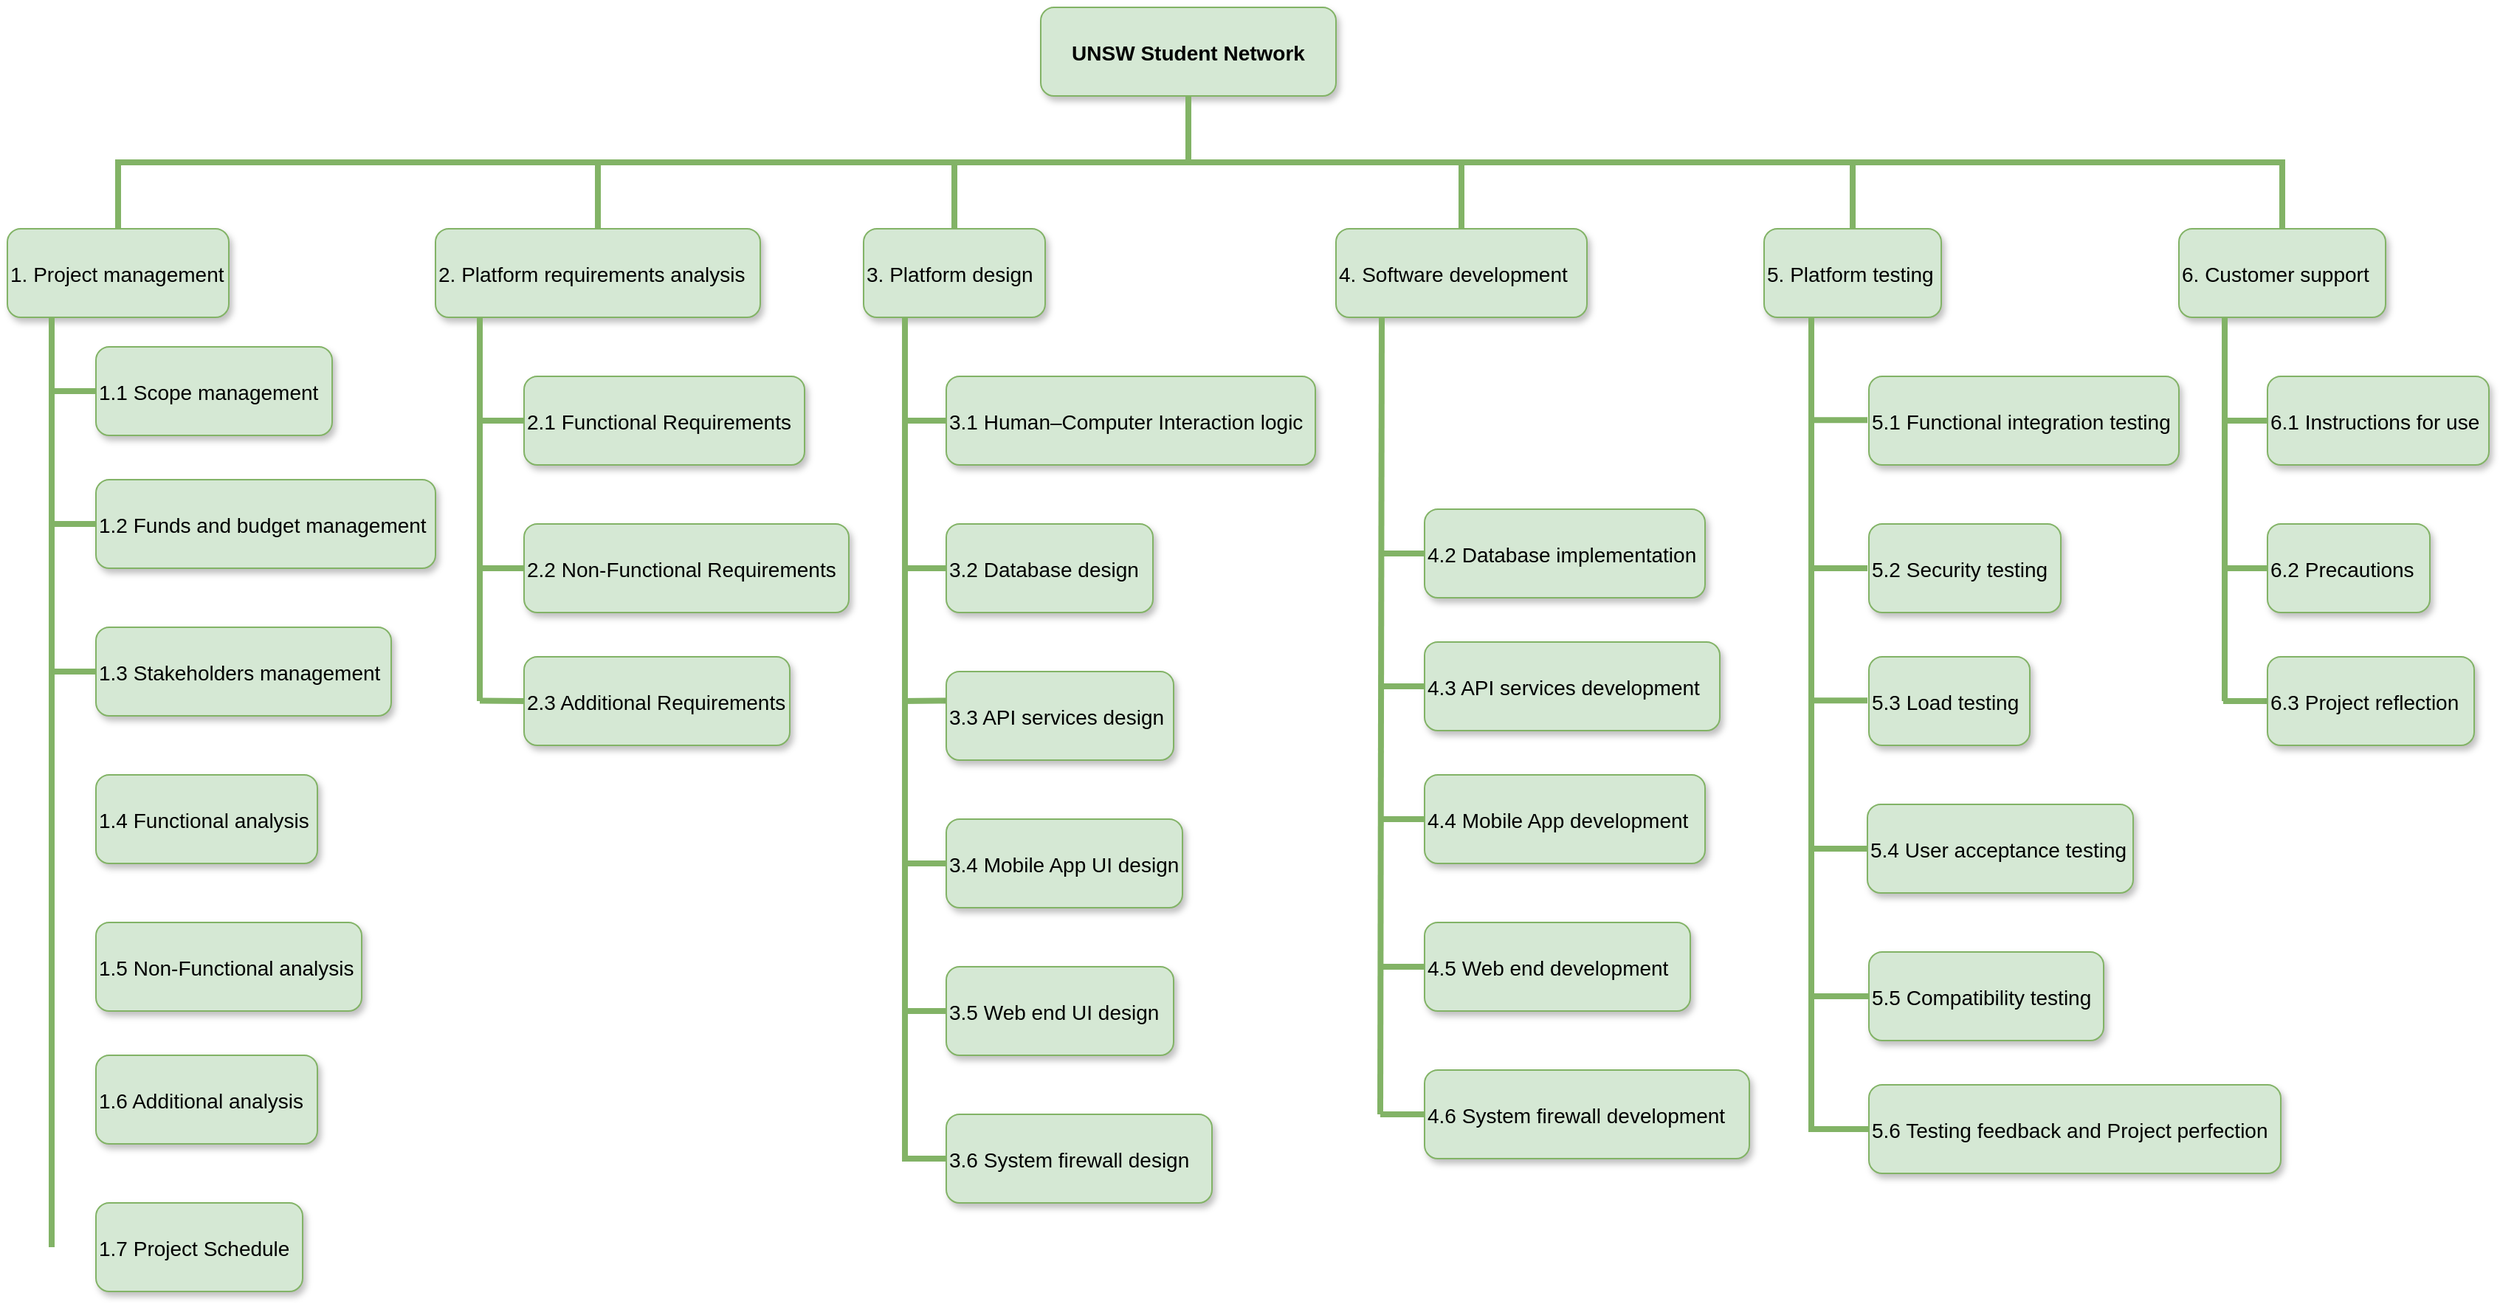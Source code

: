 <mxfile version="21.8.2" type="github">
  <diagram name="Page-1" id="97916047-d0de-89f5-080d-49f4d83e522f">
    <mxGraphModel dx="1434" dy="782" grid="1" gridSize="10" guides="1" tooltips="1" connect="1" arrows="1" fold="1" page="1" pageScale="1.5" pageWidth="1169" pageHeight="827" background="none" math="0" shadow="0">
      <root>
        <mxCell id="0" />
        <mxCell id="1" parent="0" />
        <mxCell id="2" value="UNSW Student Network" style="rounded=1;fillColor=#d5e8d4;strokeColor=#82b366;shadow=1;fontStyle=1;fontSize=14;align=center;" parent="1" vertex="1">
          <mxGeometry x="710" y="180" width="200" height="60" as="geometry" />
        </mxCell>
        <mxCell id="5" value="3. Platform design" style="rounded=1;fillColor=#d5e8d4;strokeColor=#82b366;shadow=1;fontStyle=0;fontSize=14;align=left;" parent="1" vertex="1">
          <mxGeometry x="590" y="330" width="123" height="60" as="geometry" />
        </mxCell>
        <mxCell id="6" value="1. Project management" style="rounded=1;fillColor=#d5e8d4;strokeColor=#82b366;shadow=1;fontStyle=0;fontSize=14;align=left;" parent="1" vertex="1">
          <mxGeometry x="10" y="330" width="150" height="60" as="geometry" />
        </mxCell>
        <mxCell id="spksn7wkr87Tgkmr4TmV-58" value="" style="elbow=vertical;strokeWidth=4;endArrow=none;endFill=0;fontStyle=0;strokeColor=#82b366;fillColor=#d5e8d4;exitX=0.5;exitY=1;exitDx=0;exitDy=0;edgeStyle=orthogonalEdgeStyle;align=left;" parent="1" edge="1">
          <mxGeometry x="22" y="165.5" width="100" height="100" as="geometry">
            <mxPoint x="40" y="390" as="sourcePoint" />
            <mxPoint x="40" y="1020" as="targetPoint" />
          </mxGeometry>
        </mxCell>
        <mxCell id="spksn7wkr87Tgkmr4TmV-60" value="1.1 Scope management" style="rounded=1;fillColor=#d5e8d4;strokeColor=#82B366;shadow=1;fontStyle=0;fontSize=14;align=left;" parent="1" vertex="1">
          <mxGeometry x="70" y="410" width="160" height="60" as="geometry" />
        </mxCell>
        <mxCell id="spksn7wkr87Tgkmr4TmV-61" value="" style="endArrow=none;html=1;rounded=1;entryX=0;entryY=0.5;entryDx=0;entryDy=0;strokeColor=#82B366;strokeWidth=4;endFill=0;fontStyle=0;align=left;" parent="1" target="spksn7wkr87Tgkmr4TmV-60" edge="1">
          <mxGeometry width="50" height="50" relative="1" as="geometry">
            <mxPoint x="40" y="440" as="sourcePoint" />
            <mxPoint x="130" y="540" as="targetPoint" />
          </mxGeometry>
        </mxCell>
        <mxCell id="spksn7wkr87Tgkmr4TmV-62" value="1.2 Funds and budget management" style="rounded=1;fillColor=#d5e8d4;strokeColor=#82B366;shadow=1;fontStyle=0;fontSize=14;align=left;" parent="1" vertex="1">
          <mxGeometry x="70" y="500" width="230" height="60" as="geometry" />
        </mxCell>
        <mxCell id="spksn7wkr87Tgkmr4TmV-63" value="" style="endArrow=none;html=1;rounded=1;entryX=0;entryY=0.5;entryDx=0;entryDy=0;strokeColor=#82B366;strokeWidth=4;endFill=0;fontStyle=0;align=left;" parent="1" target="spksn7wkr87Tgkmr4TmV-62" edge="1">
          <mxGeometry width="50" height="50" relative="1" as="geometry">
            <mxPoint x="40" y="530" as="sourcePoint" />
            <mxPoint x="100" y="450" as="targetPoint" />
          </mxGeometry>
        </mxCell>
        <mxCell id="spksn7wkr87Tgkmr4TmV-64" value="1.3 Stakeholders management" style="rounded=1;fillColor=#d5e8d4;strokeColor=#82B366;shadow=1;fontStyle=0;fontSize=14;align=left;" parent="1" vertex="1">
          <mxGeometry x="70" y="600" width="200" height="60" as="geometry" />
        </mxCell>
        <mxCell id="spksn7wkr87Tgkmr4TmV-65" value="" style="endArrow=none;html=1;rounded=1;entryX=0;entryY=0.5;entryDx=0;entryDy=0;strokeColor=#82B366;strokeWidth=4;endFill=0;fontStyle=0;align=left;" parent="1" target="spksn7wkr87Tgkmr4TmV-64" edge="1">
          <mxGeometry width="50" height="50" relative="1" as="geometry">
            <mxPoint x="40" y="630" as="sourcePoint" />
            <mxPoint x="100" y="540" as="targetPoint" />
          </mxGeometry>
        </mxCell>
        <mxCell id="spksn7wkr87Tgkmr4TmV-66" value="1.7 Project Schedule" style="rounded=1;fillColor=#d5e8d4;strokeColor=#82B366;shadow=1;fontStyle=0;fontSize=14;align=left;" parent="1" vertex="1">
          <mxGeometry x="70" y="990" width="140" height="60" as="geometry" />
        </mxCell>
        <mxCell id="spksn7wkr87Tgkmr4TmV-72" value="" style="endArrow=none;html=1;rounded=1;strokeColor=#82B366;strokeWidth=4;endFill=0;exitX=0.5;exitY=1;exitDx=0;exitDy=0;fontStyle=0;align=left;" parent="1" edge="1">
          <mxGeometry width="50" height="50" relative="1" as="geometry">
            <mxPoint x="618" y="390" as="sourcePoint" />
            <mxPoint x="618" y="960" as="targetPoint" />
          </mxGeometry>
        </mxCell>
        <mxCell id="spksn7wkr87Tgkmr4TmV-74" value="3.5 Web end UI design" style="rounded=1;fillColor=#d5e8d4;strokeColor=#82B366;shadow=1;fontStyle=0;fontSize=14;align=left;" parent="1" vertex="1">
          <mxGeometry x="646" y="830" width="154" height="60" as="geometry" />
        </mxCell>
        <mxCell id="spksn7wkr87Tgkmr4TmV-75" value="3.2 Database design" style="rounded=1;fillColor=#d5e8d4;strokeColor=#82B366;shadow=1;fontStyle=0;fontSize=14;align=left;" parent="1" vertex="1">
          <mxGeometry x="646" y="530" width="140" height="60" as="geometry" />
        </mxCell>
        <mxCell id="spksn7wkr87Tgkmr4TmV-76" value="3.4 Mobile App UI design" style="rounded=1;fillColor=#d5e8d4;strokeColor=#82B366;shadow=1;fontStyle=0;fontSize=14;align=left;" parent="1" vertex="1">
          <mxGeometry x="646" y="730" width="160" height="60" as="geometry" />
        </mxCell>
        <mxCell id="spksn7wkr87Tgkmr4TmV-77" value="2. Platform requirements analysis" style="rounded=1;fillColor=#d5e8d4;strokeColor=#82b366;shadow=1;fontStyle=0;fontSize=14;align=left;" parent="1" vertex="1">
          <mxGeometry x="300" y="330" width="220" height="60" as="geometry" />
        </mxCell>
        <mxCell id="spksn7wkr87Tgkmr4TmV-78" style="edgeStyle=orthogonalEdgeStyle;rounded=0;orthogonalLoop=1;jettySize=auto;html=1;exitX=0.5;exitY=1;exitDx=0;exitDy=0;fontStyle=0;align=left;" parent="1" edge="1">
          <mxGeometry relative="1" as="geometry">
            <mxPoint x="180" y="870" as="sourcePoint" />
            <mxPoint x="180" y="870" as="targetPoint" />
          </mxGeometry>
        </mxCell>
        <mxCell id="spksn7wkr87Tgkmr4TmV-79" value="3.1 Human–Computer Interaction logic" style="rounded=1;fillColor=#d5e8d4;strokeColor=#82B366;shadow=1;fontStyle=0;fontSize=14;align=left;" parent="1" vertex="1">
          <mxGeometry x="646" y="430" width="250" height="60" as="geometry" />
        </mxCell>
        <mxCell id="spksn7wkr87Tgkmr4TmV-80" value="3.6 System firewall design" style="rounded=1;fillColor=#d5e8d4;strokeColor=#82B366;shadow=1;fontStyle=0;fontSize=14;align=left;" parent="1" vertex="1">
          <mxGeometry x="646" y="930" width="180" height="60" as="geometry" />
        </mxCell>
        <mxCell id="spksn7wkr87Tgkmr4TmV-81" value="2.1 Functional Requirements " style="rounded=1;fillColor=#d5e8d4;strokeColor=#82B366;shadow=1;fontStyle=0;fontSize=14;align=left;" parent="1" vertex="1">
          <mxGeometry x="360" y="430" width="190" height="60" as="geometry" />
        </mxCell>
        <mxCell id="spksn7wkr87Tgkmr4TmV-82" value="2.2 Non-Functional Requirements" style="rounded=1;fillColor=#d5e8d4;strokeColor=#82B366;shadow=1;fontStyle=0;fontSize=14;align=left;" parent="1" vertex="1">
          <mxGeometry x="360" y="530" width="220" height="60" as="geometry" />
        </mxCell>
        <mxCell id="spksn7wkr87Tgkmr4TmV-83" value="2.3 Additional Requirements " style="rounded=1;fillColor=#d5e8d4;strokeColor=#82B366;shadow=1;fontStyle=0;fontSize=14;align=left;" parent="1" vertex="1">
          <mxGeometry x="360" y="620" width="180" height="60" as="geometry" />
        </mxCell>
        <mxCell id="spksn7wkr87Tgkmr4TmV-86" value="4. Software development" style="rounded=1;fillColor=#d5e8d4;strokeColor=#82b366;shadow=1;fontStyle=0;fontSize=14;align=left;" parent="1" vertex="1">
          <mxGeometry x="910" y="330" width="170" height="60" as="geometry" />
        </mxCell>
        <mxCell id="spksn7wkr87Tgkmr4TmV-87" value="4.6 System firewall development" style="rounded=1;fillColor=#d5e8d4;strokeColor=#82b366;shadow=1;fontStyle=0;fontSize=14;align=left;" parent="1" vertex="1">
          <mxGeometry x="970" y="900" width="220" height="60" as="geometry" />
        </mxCell>
        <mxCell id="spksn7wkr87Tgkmr4TmV-88" value="" style="endArrow=none;html=1;rounded=1;strokeColor=#82B366;strokeWidth=4;endFill=0;exitX=0.25;exitY=1;exitDx=0;exitDy=0;fontStyle=0;align=left;" parent="1" edge="1">
          <mxGeometry width="50" height="50" relative="1" as="geometry">
            <mxPoint x="330" y="390" as="sourcePoint" />
            <mxPoint x="330" y="650" as="targetPoint" />
          </mxGeometry>
        </mxCell>
        <mxCell id="spksn7wkr87Tgkmr4TmV-94" value="" style="endArrow=none;html=1;rounded=1;strokeColor=#82B366;strokeWidth=4;endFill=0;entryX=0;entryY=0.5;entryDx=0;entryDy=0;fontStyle=0;align=left;" parent="1" target="spksn7wkr87Tgkmr4TmV-82" edge="1">
          <mxGeometry width="50" height="50" relative="1" as="geometry">
            <mxPoint x="330" y="560" as="sourcePoint" />
            <mxPoint x="350" y="570" as="targetPoint" />
          </mxGeometry>
        </mxCell>
        <mxCell id="spksn7wkr87Tgkmr4TmV-95" value="" style="endArrow=none;html=1;rounded=1;entryX=0;entryY=0.5;entryDx=0;entryDy=0;strokeColor=#82B366;strokeWidth=4;endFill=0;fontStyle=0;align=left;" parent="1" target="spksn7wkr87Tgkmr4TmV-81" edge="1">
          <mxGeometry width="50" height="50" relative="1" as="geometry">
            <mxPoint x="330" y="460" as="sourcePoint" />
            <mxPoint x="350" y="470" as="targetPoint" />
          </mxGeometry>
        </mxCell>
        <mxCell id="spksn7wkr87Tgkmr4TmV-96" value="" style="endArrow=none;html=1;rounded=1;strokeColor=#82B366;strokeWidth=4;endFill=0;entryX=0;entryY=0.5;entryDx=0;entryDy=0;fontStyle=0;align=left;" parent="1" target="spksn7wkr87Tgkmr4TmV-83" edge="1">
          <mxGeometry width="50" height="50" relative="1" as="geometry">
            <mxPoint x="330" y="649.71" as="sourcePoint" />
            <mxPoint x="350" y="670" as="targetPoint" />
          </mxGeometry>
        </mxCell>
        <mxCell id="spksn7wkr87Tgkmr4TmV-97" value="4.5 Web end development" style="rounded=1;fillColor=#d5e8d4;strokeColor=#82B366;shadow=1;fontStyle=0;fontSize=14;align=left;" parent="1" vertex="1">
          <mxGeometry x="970" y="800" width="180" height="60" as="geometry" />
        </mxCell>
        <mxCell id="spksn7wkr87Tgkmr4TmV-98" value="" style="endArrow=none;html=1;rounded=1;strokeColor=#82B366;strokeWidth=4;endFill=0;exitX=0.25;exitY=1;exitDx=0;exitDy=0;fontStyle=0;align=left;" parent="1" edge="1">
          <mxGeometry width="50" height="50" relative="1" as="geometry">
            <mxPoint x="941.0" y="390" as="sourcePoint" />
            <mxPoint x="940" y="930" as="targetPoint" />
          </mxGeometry>
        </mxCell>
        <mxCell id="spksn7wkr87Tgkmr4TmV-99" value="4.4 Mobile App development" style="rounded=1;fillColor=#d5e8d4;strokeColor=#82B366;shadow=1;fontStyle=0;fontSize=14;align=left;" parent="1" vertex="1">
          <mxGeometry x="970" y="700" width="190" height="60" as="geometry" />
        </mxCell>
        <mxCell id="spksn7wkr87Tgkmr4TmV-100" value="4.2 Database implementation" style="rounded=1;fillColor=#d5e8d4;strokeColor=#82B366;shadow=1;fontStyle=0;fontSize=14;align=left;" parent="1" vertex="1">
          <mxGeometry x="970" y="520" width="190" height="60" as="geometry" />
        </mxCell>
        <mxCell id="spksn7wkr87Tgkmr4TmV-103" value="5. Platform testing" style="rounded=1;fillColor=#d5e8d4;strokeColor=#82b366;shadow=1;fontStyle=0;fontSize=14;align=left;" parent="1" vertex="1">
          <mxGeometry x="1200" y="330" width="120" height="60" as="geometry" />
        </mxCell>
        <mxCell id="spksn7wkr87Tgkmr4TmV-104" value="5.1 Functional integration testing" style="rounded=1;fillColor=#d5e8d4;strokeColor=#82b366;shadow=1;fontStyle=0;fontSize=14;align=left;" parent="1" vertex="1">
          <mxGeometry x="1271" y="430" width="210" height="60" as="geometry" />
        </mxCell>
        <mxCell id="spksn7wkr87Tgkmr4TmV-105" value="" style="endArrow=none;html=1;rounded=1;strokeColor=#82B366;strokeWidth=4;endFill=0;exitX=0.25;exitY=1;exitDx=0;exitDy=0;fontStyle=0;align=left;" parent="1" edge="1">
          <mxGeometry width="50" height="50" relative="1" as="geometry">
            <mxPoint x="1232" y="390" as="sourcePoint" />
            <mxPoint x="1232" y="940" as="targetPoint" />
          </mxGeometry>
        </mxCell>
        <mxCell id="spksn7wkr87Tgkmr4TmV-106" value="5.2 Security testing" style="rounded=1;fillColor=#d5e8d4;strokeColor=#82b366;shadow=1;fontStyle=0;fontSize=14;align=left;" parent="1" vertex="1">
          <mxGeometry x="1271" y="530" width="130" height="60" as="geometry" />
        </mxCell>
        <mxCell id="spksn7wkr87Tgkmr4TmV-107" value="5.3 Load testing" style="rounded=1;fillColor=#d5e8d4;strokeColor=#82b366;shadow=1;fontStyle=0;fontSize=14;align=left;" parent="1" vertex="1">
          <mxGeometry x="1271" y="620" width="109" height="60" as="geometry" />
        </mxCell>
        <mxCell id="spksn7wkr87Tgkmr4TmV-108" value="5.4 User acceptance testing" style="rounded=1;fillColor=#d5e8d4;strokeColor=#82b366;shadow=1;fontStyle=0;fontSize=14;align=left;" parent="1" vertex="1">
          <mxGeometry x="1270" y="720" width="180" height="60" as="geometry" />
        </mxCell>
        <mxCell id="spksn7wkr87Tgkmr4TmV-111" value="" style="endArrow=none;html=1;rounded=1;entryX=0;entryY=0.5;entryDx=0;entryDy=0;strokeColor=#82B366;strokeWidth=4;endFill=0;fontStyle=0;align=left;" parent="1" target="spksn7wkr87Tgkmr4TmV-79" edge="1">
          <mxGeometry width="50" height="50" relative="1" as="geometry">
            <mxPoint x="616" y="460" as="sourcePoint" />
            <mxPoint x="636" y="470" as="targetPoint" />
          </mxGeometry>
        </mxCell>
        <mxCell id="spksn7wkr87Tgkmr4TmV-112" value="" style="endArrow=none;html=1;rounded=1;entryX=0;entryY=0.5;entryDx=0;entryDy=0;strokeColor=#82B366;strokeWidth=4;endFill=0;fontStyle=0;align=left;" parent="1" target="spksn7wkr87Tgkmr4TmV-75" edge="1">
          <mxGeometry width="50" height="50" relative="1" as="geometry">
            <mxPoint x="616" y="560" as="sourcePoint" />
            <mxPoint x="648" y="550" as="targetPoint" />
          </mxGeometry>
        </mxCell>
        <mxCell id="spksn7wkr87Tgkmr4TmV-113" value="" style="endArrow=none;html=1;rounded=1;entryX=0;entryY=0.5;entryDx=0;entryDy=0;strokeColor=#82B366;strokeWidth=4;endFill=0;fontStyle=0;align=left;" parent="1" edge="1">
          <mxGeometry width="50" height="50" relative="1" as="geometry">
            <mxPoint x="616" y="650" as="sourcePoint" />
            <mxPoint x="646" y="649.73" as="targetPoint" />
          </mxGeometry>
        </mxCell>
        <mxCell id="spksn7wkr87Tgkmr4TmV-127" value="6. Customer support" style="rounded=1;fillColor=#d5e8d4;strokeColor=#82b366;shadow=1;fontStyle=0;fontSize=14;align=left;" parent="1" vertex="1">
          <mxGeometry x="1481" y="330" width="140" height="60" as="geometry" />
        </mxCell>
        <mxCell id="spksn7wkr87Tgkmr4TmV-129" value="6.1 Instructions for use" style="rounded=1;fillColor=#d5e8d4;strokeColor=#82B366;shadow=1;fontStyle=0;fontSize=14;align=left;" parent="1" vertex="1">
          <mxGeometry x="1541" y="430" width="150" height="60" as="geometry" />
        </mxCell>
        <mxCell id="spksn7wkr87Tgkmr4TmV-130" value="" style="endArrow=none;html=1;rounded=1;strokeColor=#82B366;strokeWidth=4;endFill=0;exitX=0.25;exitY=1;exitDx=0;exitDy=0;fontStyle=0;align=left;" parent="1" edge="1">
          <mxGeometry width="50" height="50" relative="1" as="geometry">
            <mxPoint x="1512.0" y="390" as="sourcePoint" />
            <mxPoint x="1512" y="650" as="targetPoint" />
          </mxGeometry>
        </mxCell>
        <mxCell id="spksn7wkr87Tgkmr4TmV-131" value="6.2 Precautions " style="rounded=1;fillColor=#d5e8d4;strokeColor=#82B366;shadow=1;fontStyle=0;fontSize=14;align=left;" parent="1" vertex="1">
          <mxGeometry x="1541" y="530" width="110" height="60" as="geometry" />
        </mxCell>
        <mxCell id="spksn7wkr87Tgkmr4TmV-136" value="" style="endArrow=none;html=1;rounded=1;entryX=0;entryY=0.5;entryDx=0;entryDy=0;strokeColor=#82B366;strokeWidth=4;endFill=0;fontStyle=0;align=left;" parent="1" edge="1">
          <mxGeometry width="50" height="50" relative="1" as="geometry">
            <mxPoint x="1511" y="650" as="sourcePoint" />
            <mxPoint x="1541" y="650" as="targetPoint" />
          </mxGeometry>
        </mxCell>
        <mxCell id="spksn7wkr87Tgkmr4TmV-137" value="" style="endArrow=none;html=1;rounded=1;entryX=0;entryY=0.5;entryDx=0;entryDy=0;strokeColor=#82B366;strokeWidth=4;endFill=0;fontStyle=0;align=left;" parent="1" target="spksn7wkr87Tgkmr4TmV-131" edge="1">
          <mxGeometry width="50" height="50" relative="1" as="geometry">
            <mxPoint x="1511" y="560" as="sourcePoint" />
            <mxPoint x="1571" y="880" as="targetPoint" />
          </mxGeometry>
        </mxCell>
        <mxCell id="spksn7wkr87Tgkmr4TmV-138" value="" style="endArrow=none;html=1;rounded=1;entryX=0;entryY=0.5;entryDx=0;entryDy=0;strokeColor=#82B366;strokeWidth=4;endFill=0;fontStyle=0;align=left;" parent="1" target="spksn7wkr87Tgkmr4TmV-129" edge="1">
          <mxGeometry width="50" height="50" relative="1" as="geometry">
            <mxPoint x="1511" y="460" as="sourcePoint" />
            <mxPoint x="1581" y="890" as="targetPoint" />
          </mxGeometry>
        </mxCell>
        <mxCell id="spksn7wkr87Tgkmr4TmV-140" value="" style="endArrow=none;html=1;rounded=1;entryX=0;entryY=0.5;entryDx=0;entryDy=0;strokeColor=#82B366;strokeWidth=4;endFill=0;fontStyle=0;align=left;" parent="1" target="spksn7wkr87Tgkmr4TmV-108" edge="1">
          <mxGeometry width="50" height="50" relative="1" as="geometry">
            <mxPoint x="1230" y="750" as="sourcePoint" />
            <mxPoint x="1300" y="810" as="targetPoint" />
          </mxGeometry>
        </mxCell>
        <mxCell id="spksn7wkr87Tgkmr4TmV-141" value="" style="endArrow=none;html=1;rounded=1;entryX=0;entryY=0.5;entryDx=0;entryDy=0;strokeColor=#82B366;strokeWidth=4;endFill=0;fontStyle=0;align=left;" parent="1" edge="1">
          <mxGeometry width="50" height="50" relative="1" as="geometry">
            <mxPoint x="1230" y="649.64" as="sourcePoint" />
            <mxPoint x="1270" y="649.64" as="targetPoint" />
          </mxGeometry>
        </mxCell>
        <mxCell id="spksn7wkr87Tgkmr4TmV-142" value="" style="endArrow=none;html=1;rounded=1;entryX=0;entryY=0.5;entryDx=0;entryDy=0;strokeColor=#82B366;strokeWidth=4;endFill=0;fontStyle=0;align=left;" parent="1" edge="1">
          <mxGeometry width="50" height="50" relative="1" as="geometry">
            <mxPoint x="1230" y="560" as="sourcePoint" />
            <mxPoint x="1270" y="560" as="targetPoint" />
          </mxGeometry>
        </mxCell>
        <mxCell id="spksn7wkr87Tgkmr4TmV-143" value="" style="endArrow=none;html=1;rounded=1;entryX=0;entryY=0.5;entryDx=0;entryDy=0;strokeColor=#82B366;strokeWidth=4;endFill=0;fontStyle=0;align=left;" parent="1" edge="1">
          <mxGeometry width="50" height="50" relative="1" as="geometry">
            <mxPoint x="1230" y="459.64" as="sourcePoint" />
            <mxPoint x="1270" y="459.64" as="targetPoint" />
          </mxGeometry>
        </mxCell>
        <mxCell id="spksn7wkr87Tgkmr4TmV-144" value="6.3 Project reflection" style="rounded=1;fillColor=#d5e8d4;strokeColor=#82B366;shadow=1;fontStyle=0;fontSize=14;align=left;" parent="1" vertex="1">
          <mxGeometry x="1541" y="620" width="140" height="60" as="geometry" />
        </mxCell>
        <mxCell id="spksn7wkr87Tgkmr4TmV-146" value="" style="endArrow=none;html=1;rounded=0;strokeColor=#82B366;endFill=0;strokeWidth=4;exitX=0.5;exitY=1;exitDx=0;exitDy=0;entryX=0.5;entryY=0;entryDx=0;entryDy=0;edgeStyle=orthogonalEdgeStyle;align=left;" parent="1" source="2" target="spksn7wkr87Tgkmr4TmV-86" edge="1">
          <mxGeometry width="50" height="50" relative="1" as="geometry">
            <mxPoint x="1050" y="330" as="sourcePoint" />
            <mxPoint x="1100" y="280" as="targetPoint" />
          </mxGeometry>
        </mxCell>
        <mxCell id="spksn7wkr87Tgkmr4TmV-147" value="" style="endArrow=none;html=1;rounded=0;strokeColor=#82B366;endFill=0;strokeWidth=4;exitX=0.5;exitY=1;exitDx=0;exitDy=0;entryX=0.5;entryY=0;entryDx=0;entryDy=0;edgeStyle=orthogonalEdgeStyle;align=left;" parent="1" source="2" target="6" edge="1">
          <mxGeometry width="50" height="50" relative="1" as="geometry">
            <mxPoint x="860" y="250" as="sourcePoint" />
            <mxPoint x="1000" y="450" as="targetPoint" />
          </mxGeometry>
        </mxCell>
        <mxCell id="spksn7wkr87Tgkmr4TmV-149" value="" style="endArrow=none;html=1;rounded=0;strokeColor=#82B366;endFill=0;strokeWidth=4;exitX=0.5;exitY=1;exitDx=0;exitDy=0;entryX=0.5;entryY=0;entryDx=0;entryDy=0;edgeStyle=orthogonalEdgeStyle;align=left;" parent="1" source="2" target="spksn7wkr87Tgkmr4TmV-77" edge="1">
          <mxGeometry width="50" height="50" relative="1" as="geometry">
            <mxPoint x="860" y="250" as="sourcePoint" />
            <mxPoint x="120" y="450" as="targetPoint" />
          </mxGeometry>
        </mxCell>
        <mxCell id="spksn7wkr87Tgkmr4TmV-150" value="" style="endArrow=none;html=1;rounded=0;strokeColor=#82B366;endFill=0;strokeWidth=4;exitX=0.5;exitY=1;exitDx=0;exitDy=0;entryX=0.5;entryY=0;entryDx=0;entryDy=0;edgeStyle=orthogonalEdgeStyle;align=left;" parent="1" source="2" target="5" edge="1">
          <mxGeometry width="50" height="50" relative="1" as="geometry">
            <mxPoint x="870" y="260" as="sourcePoint" />
            <mxPoint x="130" y="460" as="targetPoint" />
          </mxGeometry>
        </mxCell>
        <mxCell id="spksn7wkr87Tgkmr4TmV-151" value="" style="endArrow=none;html=1;rounded=0;strokeColor=#82B366;endFill=0;strokeWidth=4;exitX=0.5;exitY=1;exitDx=0;exitDy=0;entryX=0.5;entryY=0;entryDx=0;entryDy=0;edgeStyle=orthogonalEdgeStyle;align=left;" parent="1" source="2" target="spksn7wkr87Tgkmr4TmV-103" edge="1">
          <mxGeometry width="50" height="50" relative="1" as="geometry">
            <mxPoint x="880" y="270" as="sourcePoint" />
            <mxPoint x="140" y="470" as="targetPoint" />
          </mxGeometry>
        </mxCell>
        <mxCell id="spksn7wkr87Tgkmr4TmV-152" value="" style="endArrow=none;html=1;rounded=0;strokeColor=#82B366;endFill=0;strokeWidth=4;exitX=0.5;exitY=1;exitDx=0;exitDy=0;entryX=0.5;entryY=0;entryDx=0;entryDy=0;edgeStyle=orthogonalEdgeStyle;align=left;" parent="1" source="2" target="spksn7wkr87Tgkmr4TmV-127" edge="1">
          <mxGeometry width="50" height="50" relative="1" as="geometry">
            <mxPoint x="890" y="280" as="sourcePoint" />
            <mxPoint x="150" y="480" as="targetPoint" />
          </mxGeometry>
        </mxCell>
        <mxCell id="HMT50Ie3Nu9b8irFiOJ8-7" value="" style="endArrow=none;html=1;rounded=1;entryX=0;entryY=0.5;entryDx=0;entryDy=0;strokeColor=#82B366;strokeWidth=4;endFill=0;fontStyle=0;align=left;" parent="1" target="spksn7wkr87Tgkmr4TmV-76" edge="1">
          <mxGeometry width="50" height="50" relative="1" as="geometry">
            <mxPoint x="616" y="760" as="sourcePoint" />
            <mxPoint x="583" y="770" as="targetPoint" />
          </mxGeometry>
        </mxCell>
        <mxCell id="HMT50Ie3Nu9b8irFiOJ8-8" value="" style="endArrow=none;html=1;rounded=1;entryX=0;entryY=0.5;entryDx=0;entryDy=0;strokeColor=#82B366;strokeWidth=4;endFill=0;fontStyle=0;align=left;" parent="1" target="spksn7wkr87Tgkmr4TmV-74" edge="1">
          <mxGeometry width="50" height="50" relative="1" as="geometry">
            <mxPoint x="616" y="860" as="sourcePoint" />
            <mxPoint x="666" y="669.73" as="targetPoint" />
          </mxGeometry>
        </mxCell>
        <mxCell id="HMT50Ie3Nu9b8irFiOJ8-9" value="" style="endArrow=none;html=1;rounded=1;entryX=0;entryY=0.5;entryDx=0;entryDy=0;strokeColor=#82B366;strokeWidth=4;endFill=0;fontStyle=0;align=left;" parent="1" target="spksn7wkr87Tgkmr4TmV-80" edge="1">
          <mxGeometry width="50" height="50" relative="1" as="geometry">
            <mxPoint x="616" y="960" as="sourcePoint" />
            <mxPoint x="676" y="679.73" as="targetPoint" />
          </mxGeometry>
        </mxCell>
        <mxCell id="HMT50Ie3Nu9b8irFiOJ8-10" value="3.3 API services design" style="rounded=1;fillColor=#d5e8d4;strokeColor=#82B366;shadow=1;fontStyle=0;fontSize=14;align=left;" parent="1" vertex="1">
          <mxGeometry x="646" y="630" width="154" height="60" as="geometry" />
        </mxCell>
        <mxCell id="HMT50Ie3Nu9b8irFiOJ8-11" value="4.3 API services development" style="rounded=1;fillColor=#d5e8d4;strokeColor=#82B366;shadow=1;fontStyle=0;fontSize=14;align=left;" parent="1" vertex="1">
          <mxGeometry x="970" y="610" width="200" height="60" as="geometry" />
        </mxCell>
        <mxCell id="HMT50Ie3Nu9b8irFiOJ8-12" value="" style="endArrow=none;html=1;rounded=1;entryX=0;entryY=0.5;entryDx=0;entryDy=0;strokeColor=#82B366;strokeWidth=4;endFill=0;fontStyle=0;align=left;" parent="1" target="spksn7wkr87Tgkmr4TmV-100" edge="1">
          <mxGeometry width="50" height="50" relative="1" as="geometry">
            <mxPoint x="940" y="550" as="sourcePoint" />
            <mxPoint x="656" y="660" as="targetPoint" />
          </mxGeometry>
        </mxCell>
        <mxCell id="HMT50Ie3Nu9b8irFiOJ8-14" value="" style="endArrow=none;html=1;rounded=1;entryX=0;entryY=0.5;entryDx=0;entryDy=0;strokeColor=#82B366;strokeWidth=4;endFill=0;fontStyle=0;align=left;" parent="1" target="HMT50Ie3Nu9b8irFiOJ8-11" edge="1">
          <mxGeometry width="50" height="50" relative="1" as="geometry">
            <mxPoint x="940" y="640" as="sourcePoint" />
            <mxPoint x="980" y="560" as="targetPoint" />
          </mxGeometry>
        </mxCell>
        <mxCell id="HMT50Ie3Nu9b8irFiOJ8-15" value="" style="endArrow=none;html=1;rounded=1;entryX=0;entryY=0.5;entryDx=0;entryDy=0;strokeColor=#82B366;strokeWidth=4;endFill=0;fontStyle=0;align=left;" parent="1" target="spksn7wkr87Tgkmr4TmV-99" edge="1">
          <mxGeometry width="50" height="50" relative="1" as="geometry">
            <mxPoint x="940" y="730" as="sourcePoint" />
            <mxPoint x="990" y="570" as="targetPoint" />
          </mxGeometry>
        </mxCell>
        <mxCell id="HMT50Ie3Nu9b8irFiOJ8-16" value="" style="endArrow=none;html=1;rounded=1;entryX=0;entryY=0.5;entryDx=0;entryDy=0;strokeColor=#82B366;strokeWidth=4;endFill=0;fontStyle=0;align=left;" parent="1" target="spksn7wkr87Tgkmr4TmV-97" edge="1">
          <mxGeometry width="50" height="50" relative="1" as="geometry">
            <mxPoint x="940" y="830" as="sourcePoint" />
            <mxPoint x="1000" y="580" as="targetPoint" />
          </mxGeometry>
        </mxCell>
        <mxCell id="HMT50Ie3Nu9b8irFiOJ8-17" value="" style="endArrow=none;html=1;rounded=1;entryX=0;entryY=0.5;entryDx=0;entryDy=0;strokeColor=#82B366;strokeWidth=4;endFill=0;fontStyle=0;align=left;" parent="1" target="spksn7wkr87Tgkmr4TmV-87" edge="1">
          <mxGeometry width="50" height="50" relative="1" as="geometry">
            <mxPoint x="940" y="930" as="sourcePoint" />
            <mxPoint x="1010" y="590" as="targetPoint" />
          </mxGeometry>
        </mxCell>
        <mxCell id="HMT50Ie3Nu9b8irFiOJ8-21" value="5.5 Compatibility testing" style="rounded=1;fillColor=#d5e8d4;strokeColor=#82b366;shadow=1;fontStyle=0;fontSize=14;align=left;" parent="1" vertex="1">
          <mxGeometry x="1271" y="820" width="159" height="60" as="geometry" />
        </mxCell>
        <mxCell id="HMT50Ie3Nu9b8irFiOJ8-23" value="" style="endArrow=none;html=1;rounded=1;entryX=0;entryY=0.5;entryDx=0;entryDy=0;strokeColor=#82B366;strokeWidth=4;endFill=0;fontStyle=0;align=left;" parent="1" target="HMT50Ie3Nu9b8irFiOJ8-21" edge="1">
          <mxGeometry width="50" height="50" relative="1" as="geometry">
            <mxPoint x="1230" y="850" as="sourcePoint" />
            <mxPoint x="1280" y="760" as="targetPoint" />
          </mxGeometry>
        </mxCell>
        <mxCell id="HMT50Ie3Nu9b8irFiOJ8-24" value="5.6 Testing feedback and Project perfection" style="rounded=1;fillColor=#d5e8d4;strokeColor=#82b366;shadow=1;fontStyle=0;fontSize=14;align=left;" parent="1" vertex="1">
          <mxGeometry x="1271" y="910" width="279" height="60" as="geometry" />
        </mxCell>
        <mxCell id="HMT50Ie3Nu9b8irFiOJ8-25" value="" style="endArrow=none;html=1;rounded=1;entryX=0;entryY=0.5;entryDx=0;entryDy=0;strokeColor=#82B366;strokeWidth=4;endFill=0;fontStyle=0;align=left;" parent="1" target="HMT50Ie3Nu9b8irFiOJ8-24" edge="1">
          <mxGeometry width="50" height="50" relative="1" as="geometry">
            <mxPoint x="1230" y="940" as="sourcePoint" />
            <mxPoint x="1281" y="860" as="targetPoint" />
          </mxGeometry>
        </mxCell>
        <mxCell id="UxzOdiLZp154J1V549cc-6" value="1.4 Functional analysis " style="rounded=1;fillColor=#d5e8d4;strokeColor=#82B366;shadow=1;fontStyle=0;fontSize=14;align=left;" vertex="1" parent="1">
          <mxGeometry x="70" y="700" width="150" height="60" as="geometry" />
        </mxCell>
        <mxCell id="UxzOdiLZp154J1V549cc-7" value="1.5 Non-Functional analysis" style="rounded=1;fillColor=#d5e8d4;strokeColor=#82B366;shadow=1;fontStyle=0;fontSize=14;align=left;" vertex="1" parent="1">
          <mxGeometry x="70" y="800" width="180" height="60" as="geometry" />
        </mxCell>
        <mxCell id="UxzOdiLZp154J1V549cc-8" value="1.6 Additional analysis " style="rounded=1;fillColor=#d5e8d4;strokeColor=#82B366;shadow=1;fontStyle=0;fontSize=14;align=left;" vertex="1" parent="1">
          <mxGeometry x="70" y="890" width="150" height="60" as="geometry" />
        </mxCell>
      </root>
    </mxGraphModel>
  </diagram>
</mxfile>
